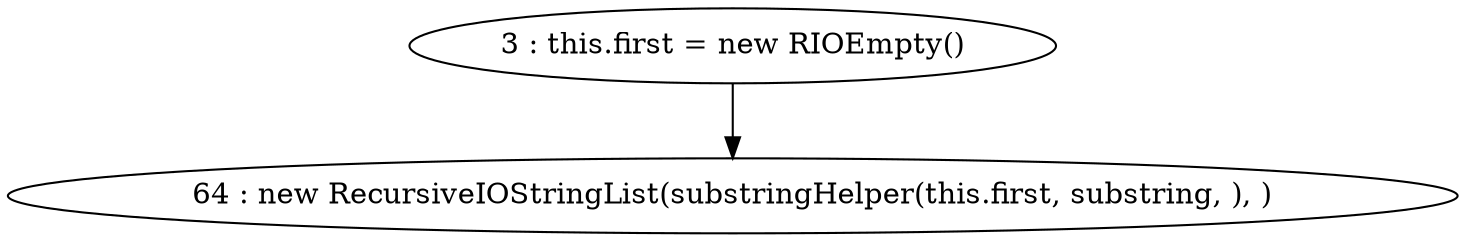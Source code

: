 digraph G {
"3 : this.first = new RIOEmpty()"
"3 : this.first = new RIOEmpty()" -> "64 : new RecursiveIOStringList(substringHelper(this.first, substring, ), )"
"64 : new RecursiveIOStringList(substringHelper(this.first, substring, ), )"
}